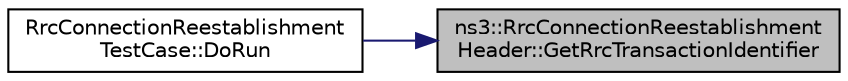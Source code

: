 digraph "ns3::RrcConnectionReestablishmentHeader::GetRrcTransactionIdentifier"
{
 // LATEX_PDF_SIZE
  edge [fontname="Helvetica",fontsize="10",labelfontname="Helvetica",labelfontsize="10"];
  node [fontname="Helvetica",fontsize="10",shape=record];
  rankdir="RL";
  Node1 [label="ns3::RrcConnectionReestablishment\lHeader::GetRrcTransactionIdentifier",height=0.2,width=0.4,color="black", fillcolor="grey75", style="filled", fontcolor="black",tooltip="Getter for m_rrcTransactionIdentifier attribute."];
  Node1 -> Node2 [dir="back",color="midnightblue",fontsize="10",style="solid",fontname="Helvetica"];
  Node2 [label="RrcConnectionReestablishment\lTestCase::DoRun",height=0.2,width=0.4,color="black", fillcolor="white", style="filled",URL="$class_rrc_connection_reestablishment_test_case.html#a83b77e685792d906456e37b202274265",tooltip="Implementation to actually run this TestCase."];
}
